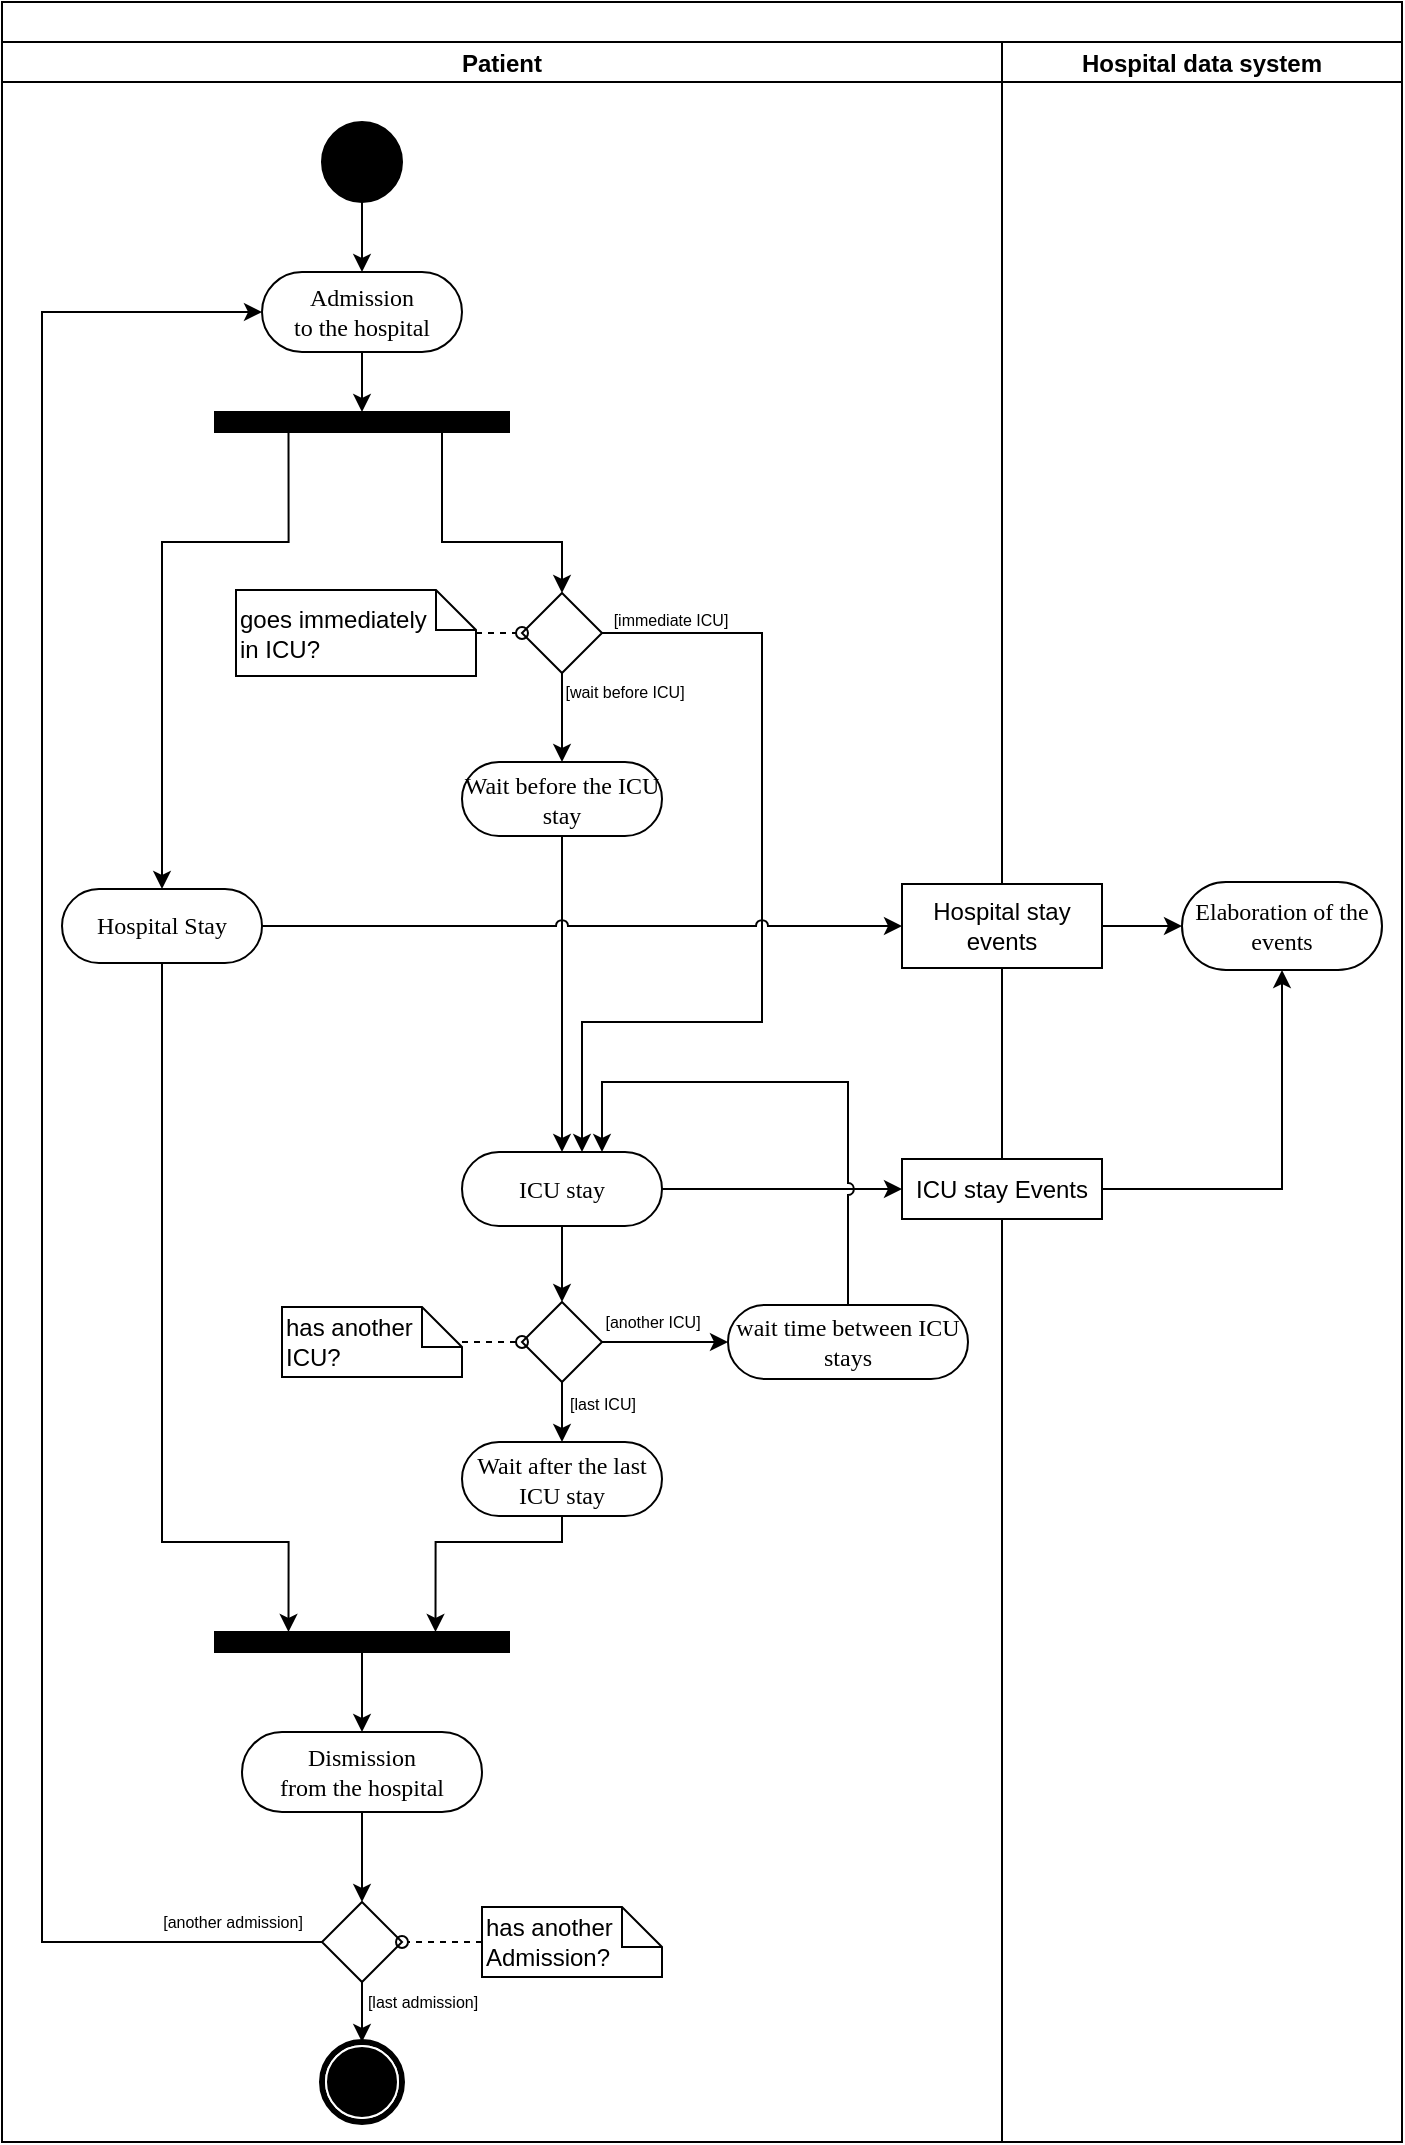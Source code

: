 <mxfile version="20.4.1" type="device"><diagram name="Page-1" id="0783ab3e-0a74-02c8-0abd-f7b4e66b4bec"><mxGraphModel dx="597" dy="762" grid="1" gridSize="10" guides="1" tooltips="1" connect="1" arrows="1" fold="1" page="1" pageScale="1" pageWidth="850" pageHeight="1100" background="none" math="0" shadow="0"><root><mxCell id="0"/><mxCell id="1" parent="0"/><mxCell id="Jz8HPyEA9Hd1BaBrePGz-5" style="edgeStyle=orthogonalEdgeStyle;rounded=0;orthogonalLoop=1;jettySize=auto;html=1;entryX=0.5;entryY=0;entryDx=0;entryDy=0;" edge="1" parent="1" source="Jz8HPyEA9Hd1BaBrePGz-2" target="Jz8HPyEA9Hd1BaBrePGz-4"><mxGeometry relative="1" as="geometry"/></mxCell><mxCell id="Jz8HPyEA9Hd1BaBrePGz-13" style="edgeStyle=orthogonalEdgeStyle;rounded=0;orthogonalLoop=1;jettySize=auto;html=1;exitX=0.25;exitY=1;exitDx=0;exitDy=0;" edge="1" parent="1" source="Jz8HPyEA9Hd1BaBrePGz-4" target="Jz8HPyEA9Hd1BaBrePGz-12"><mxGeometry relative="1" as="geometry"><mxPoint x="1090" y="315" as="sourcePoint"/><Array as="points"><mxPoint x="1073" y="310"/><mxPoint x="1010" y="310"/></Array></mxGeometry></mxCell><mxCell id="Jz8HPyEA9Hd1BaBrePGz-133" style="edgeStyle=orthogonalEdgeStyle;rounded=0;jumpStyle=arc;orthogonalLoop=1;jettySize=auto;html=1;fontSize=8;endArrow=classic;endFill=1;" edge="1" parent="1" source="Jz8HPyEA9Hd1BaBrePGz-4" target="Jz8HPyEA9Hd1BaBrePGz-130"><mxGeometry relative="1" as="geometry"><Array as="points"><mxPoint x="1150" y="310"/><mxPoint x="1210" y="310"/></Array></mxGeometry></mxCell><mxCell id="Jz8HPyEA9Hd1BaBrePGz-4" value="" style="whiteSpace=wrap;html=1;rounded=0;shadow=0;comic=0;labelBackgroundColor=none;strokeWidth=1;fillColor=#000000;fontFamily=Verdana;fontSize=12;align=center;rotation=0;" vertex="1" parent="1"><mxGeometry x="1036.5" y="245" width="147" height="10" as="geometry"/></mxCell><mxCell id="Jz8HPyEA9Hd1BaBrePGz-91" value="" style="swimlane;childLayout=stackLayout;resizeParent=1;resizeParentMax=0;startSize=20;" vertex="1" parent="1"><mxGeometry x="930" y="40" width="700" height="1070" as="geometry"/></mxCell><mxCell id="Jz8HPyEA9Hd1BaBrePGz-112" style="edgeStyle=orthogonalEdgeStyle;rounded=0;orthogonalLoop=1;jettySize=auto;html=1;endArrow=classic;endFill=1;" edge="1" parent="Jz8HPyEA9Hd1BaBrePGz-91" source="Jz8HPyEA9Hd1BaBrePGz-7" target="Jz8HPyEA9Hd1BaBrePGz-104"><mxGeometry relative="1" as="geometry"/></mxCell><mxCell id="Jz8HPyEA9Hd1BaBrePGz-96" value="Patient" style="swimlane;startSize=20;" vertex="1" parent="Jz8HPyEA9Hd1BaBrePGz-91"><mxGeometry y="20" width="500" height="1050" as="geometry"/></mxCell><mxCell id="Jz8HPyEA9Hd1BaBrePGz-12" value="Hospital Stay" style="rounded=1;whiteSpace=wrap;html=1;shadow=0;comic=0;labelBackgroundColor=none;strokeWidth=1;fontFamily=Verdana;fontSize=12;align=center;arcSize=50;" vertex="1" parent="Jz8HPyEA9Hd1BaBrePGz-96"><mxGeometry x="30" y="423.5" width="100" height="37" as="geometry"/></mxCell><mxCell id="Jz8HPyEA9Hd1BaBrePGz-6" value="Wait before the ICU stay" style="rounded=1;whiteSpace=wrap;html=1;shadow=0;comic=0;labelBackgroundColor=none;strokeWidth=1;fontFamily=Verdana;fontSize=12;align=center;arcSize=50;" vertex="1" parent="Jz8HPyEA9Hd1BaBrePGz-96"><mxGeometry x="230" y="360" width="100" height="37" as="geometry"/></mxCell><mxCell id="Jz8HPyEA9Hd1BaBrePGz-115" style="edgeStyle=orthogonalEdgeStyle;rounded=0;jumpStyle=arc;orthogonalLoop=1;jettySize=auto;html=1;endArrow=classic;endFill=1;" edge="1" parent="Jz8HPyEA9Hd1BaBrePGz-96" source="Jz8HPyEA9Hd1BaBrePGz-7" target="Jz8HPyEA9Hd1BaBrePGz-114"><mxGeometry relative="1" as="geometry"/></mxCell><mxCell id="Jz8HPyEA9Hd1BaBrePGz-7" value="ICU stay" style="rounded=1;whiteSpace=wrap;html=1;shadow=0;comic=0;labelBackgroundColor=none;strokeWidth=1;fontFamily=Verdana;fontSize=12;align=center;arcSize=50;" vertex="1" parent="Jz8HPyEA9Hd1BaBrePGz-96"><mxGeometry x="230" y="555" width="100" height="37" as="geometry"/></mxCell><mxCell id="Jz8HPyEA9Hd1BaBrePGz-9" style="edgeStyle=orthogonalEdgeStyle;rounded=0;orthogonalLoop=1;jettySize=auto;html=1;" edge="1" parent="Jz8HPyEA9Hd1BaBrePGz-96" source="Jz8HPyEA9Hd1BaBrePGz-6" target="Jz8HPyEA9Hd1BaBrePGz-7"><mxGeometry relative="1" as="geometry"/></mxCell><mxCell id="Jz8HPyEA9Hd1BaBrePGz-8" value="Wait after the last ICU stay" style="rounded=1;whiteSpace=wrap;html=1;shadow=0;comic=0;labelBackgroundColor=none;strokeWidth=1;fontFamily=Verdana;fontSize=12;align=center;arcSize=50;" vertex="1" parent="Jz8HPyEA9Hd1BaBrePGz-96"><mxGeometry x="230" y="700" width="100" height="37" as="geometry"/></mxCell><mxCell id="Jz8HPyEA9Hd1BaBrePGz-14" value="" style="whiteSpace=wrap;html=1;rounded=0;shadow=0;comic=0;labelBackgroundColor=none;strokeWidth=1;fillColor=#000000;fontFamily=Verdana;fontSize=12;align=center;rotation=0;" vertex="1" parent="Jz8HPyEA9Hd1BaBrePGz-96"><mxGeometry x="106.5" y="795" width="147" height="10" as="geometry"/></mxCell><mxCell id="Jz8HPyEA9Hd1BaBrePGz-15" style="edgeStyle=orthogonalEdgeStyle;rounded=0;orthogonalLoop=1;jettySize=auto;html=1;entryX=0.75;entryY=0;entryDx=0;entryDy=0;" edge="1" parent="Jz8HPyEA9Hd1BaBrePGz-96" source="Jz8HPyEA9Hd1BaBrePGz-8" target="Jz8HPyEA9Hd1BaBrePGz-14"><mxGeometry relative="1" as="geometry"><Array as="points"><mxPoint x="280" y="750"/><mxPoint x="217" y="750"/></Array></mxGeometry></mxCell><mxCell id="Jz8HPyEA9Hd1BaBrePGz-17" value="" style="shape=mxgraph.bpmn.shape;html=1;verticalLabelPosition=bottom;labelBackgroundColor=#ffffff;verticalAlign=top;perimeter=ellipsePerimeter;outline=end;symbol=terminate;rounded=0;shadow=0;comic=0;strokeWidth=1;fontFamily=Verdana;fontSize=12;align=center;" vertex="1" parent="Jz8HPyEA9Hd1BaBrePGz-96"><mxGeometry x="160" y="1000" width="40" height="40" as="geometry"/></mxCell><mxCell id="Jz8HPyEA9Hd1BaBrePGz-124" style="edgeStyle=orthogonalEdgeStyle;rounded=0;jumpStyle=arc;orthogonalLoop=1;jettySize=auto;html=1;fontSize=6;endArrow=classic;endFill=1;" edge="1" parent="Jz8HPyEA9Hd1BaBrePGz-96" source="Jz8HPyEA9Hd1BaBrePGz-18" target="Jz8HPyEA9Hd1BaBrePGz-123"><mxGeometry relative="1" as="geometry"/></mxCell><mxCell id="Jz8HPyEA9Hd1BaBrePGz-18" value="Dismission &lt;br&gt;from the hospital" style="rounded=1;whiteSpace=wrap;html=1;shadow=0;comic=0;labelBackgroundColor=none;strokeWidth=1;fontFamily=Verdana;fontSize=12;align=center;arcSize=50;" vertex="1" parent="Jz8HPyEA9Hd1BaBrePGz-96"><mxGeometry x="120" y="845" width="120" height="40" as="geometry"/></mxCell><mxCell id="Jz8HPyEA9Hd1BaBrePGz-16" style="edgeStyle=orthogonalEdgeStyle;rounded=0;orthogonalLoop=1;jettySize=auto;html=1;entryX=0.25;entryY=0;entryDx=0;entryDy=0;" edge="1" parent="Jz8HPyEA9Hd1BaBrePGz-96" source="Jz8HPyEA9Hd1BaBrePGz-12" target="Jz8HPyEA9Hd1BaBrePGz-14"><mxGeometry relative="1" as="geometry"><mxPoint x="160" y="760" as="targetPoint"/><Array as="points"><mxPoint x="80" y="750"/><mxPoint x="143" y="750"/></Array></mxGeometry></mxCell><mxCell id="Jz8HPyEA9Hd1BaBrePGz-19" style="edgeStyle=orthogonalEdgeStyle;rounded=0;orthogonalLoop=1;jettySize=auto;html=1;" edge="1" parent="Jz8HPyEA9Hd1BaBrePGz-96" source="Jz8HPyEA9Hd1BaBrePGz-14" target="Jz8HPyEA9Hd1BaBrePGz-18"><mxGeometry relative="1" as="geometry"/></mxCell><mxCell id="Jz8HPyEA9Hd1BaBrePGz-2" value="&lt;div&gt;Admission&lt;/div&gt;&lt;div&gt;to the hospital&lt;br&gt;&lt;/div&gt;" style="rounded=1;whiteSpace=wrap;html=1;shadow=0;comic=0;labelBackgroundColor=none;strokeWidth=1;fontFamily=Verdana;fontSize=12;align=center;arcSize=50;" vertex="1" parent="Jz8HPyEA9Hd1BaBrePGz-96"><mxGeometry x="130" y="115" width="100" height="40" as="geometry"/></mxCell><mxCell id="Jz8HPyEA9Hd1BaBrePGz-1" value="" style="ellipse;whiteSpace=wrap;html=1;rounded=0;shadow=0;comic=0;labelBackgroundColor=none;strokeWidth=1;fillColor=#000000;fontFamily=Verdana;fontSize=12;align=center;" vertex="1" parent="Jz8HPyEA9Hd1BaBrePGz-96"><mxGeometry x="160" y="40" width="40" height="40" as="geometry"/></mxCell><mxCell id="Jz8HPyEA9Hd1BaBrePGz-3" style="edgeStyle=orthogonalEdgeStyle;rounded=0;orthogonalLoop=1;jettySize=auto;html=1;" edge="1" parent="Jz8HPyEA9Hd1BaBrePGz-96" source="Jz8HPyEA9Hd1BaBrePGz-1" target="Jz8HPyEA9Hd1BaBrePGz-2"><mxGeometry relative="1" as="geometry"/></mxCell><mxCell id="Jz8HPyEA9Hd1BaBrePGz-116" value="&lt;font style=&quot;font-size: 8px;&quot;&gt;[last ICU]&lt;/font&gt;" style="edgeStyle=orthogonalEdgeStyle;rounded=0;jumpStyle=arc;orthogonalLoop=1;jettySize=auto;html=1;endArrow=classic;endFill=1;" edge="1" parent="Jz8HPyEA9Hd1BaBrePGz-96" source="Jz8HPyEA9Hd1BaBrePGz-114" target="Jz8HPyEA9Hd1BaBrePGz-8"><mxGeometry x="0.2" y="20" relative="1" as="geometry"><mxPoint as="offset"/></mxGeometry></mxCell><mxCell id="Jz8HPyEA9Hd1BaBrePGz-118" style="edgeStyle=orthogonalEdgeStyle;rounded=0;jumpStyle=arc;orthogonalLoop=1;jettySize=auto;html=1;endArrow=classic;endFill=1;" edge="1" parent="Jz8HPyEA9Hd1BaBrePGz-96" source="Jz8HPyEA9Hd1BaBrePGz-114" target="Jz8HPyEA9Hd1BaBrePGz-117"><mxGeometry relative="1" as="geometry"><Array as="points"><mxPoint x="320" y="650"/><mxPoint x="320" y="650"/></Array></mxGeometry></mxCell><mxCell id="Jz8HPyEA9Hd1BaBrePGz-122" value="&lt;font style=&quot;font-size: 8px;&quot;&gt;[another ICU]&lt;/font&gt;" style="edgeLabel;html=1;align=center;verticalAlign=middle;resizable=0;points=[];" vertex="1" connectable="0" parent="Jz8HPyEA9Hd1BaBrePGz-118"><mxGeometry x="-0.259" y="1" relative="1" as="geometry"><mxPoint x="1" y="-10" as="offset"/></mxGeometry></mxCell><mxCell id="Jz8HPyEA9Hd1BaBrePGz-114" value="" style="rhombus;whiteSpace=wrap;html=1;" vertex="1" parent="Jz8HPyEA9Hd1BaBrePGz-96"><mxGeometry x="260" y="630" width="40" height="40" as="geometry"/></mxCell><mxCell id="Jz8HPyEA9Hd1BaBrePGz-119" style="edgeStyle=orthogonalEdgeStyle;rounded=0;jumpStyle=arc;orthogonalLoop=1;jettySize=auto;html=1;endArrow=classic;endFill=1;exitX=0.5;exitY=0;exitDx=0;exitDy=0;" edge="1" parent="Jz8HPyEA9Hd1BaBrePGz-96" source="Jz8HPyEA9Hd1BaBrePGz-117" target="Jz8HPyEA9Hd1BaBrePGz-7"><mxGeometry relative="1" as="geometry"><Array as="points"><mxPoint x="423" y="520"/><mxPoint x="300" y="520"/></Array></mxGeometry></mxCell><mxCell id="Jz8HPyEA9Hd1BaBrePGz-117" value="wait time between ICU stays" style="rounded=1;whiteSpace=wrap;html=1;shadow=0;comic=0;labelBackgroundColor=none;strokeWidth=1;fontFamily=Verdana;fontSize=12;align=center;arcSize=50;" vertex="1" parent="Jz8HPyEA9Hd1BaBrePGz-96"><mxGeometry x="363" y="631.5" width="120" height="37" as="geometry"/></mxCell><mxCell id="Jz8HPyEA9Hd1BaBrePGz-121" style="rounded=0;jumpStyle=arc;orthogonalLoop=1;jettySize=auto;html=1;endArrow=oval;endFill=0;dashed=1;" edge="1" parent="Jz8HPyEA9Hd1BaBrePGz-96" source="Jz8HPyEA9Hd1BaBrePGz-120" target="Jz8HPyEA9Hd1BaBrePGz-114"><mxGeometry relative="1" as="geometry"/></mxCell><mxCell id="Jz8HPyEA9Hd1BaBrePGz-120" value="&lt;div align=&quot;left&quot;&gt;has another &lt;br&gt;ICU?&lt;/div&gt;" style="shape=note;size=20;whiteSpace=wrap;html=1;align=left;" vertex="1" parent="Jz8HPyEA9Hd1BaBrePGz-96"><mxGeometry x="140" y="632.5" width="90" height="35" as="geometry"/></mxCell><mxCell id="Jz8HPyEA9Hd1BaBrePGz-125" style="edgeStyle=orthogonalEdgeStyle;rounded=0;jumpStyle=arc;orthogonalLoop=1;jettySize=auto;html=1;fontSize=6;endArrow=classic;endFill=1;" edge="1" parent="Jz8HPyEA9Hd1BaBrePGz-96" source="Jz8HPyEA9Hd1BaBrePGz-123" target="Jz8HPyEA9Hd1BaBrePGz-2"><mxGeometry relative="1" as="geometry"><Array as="points"><mxPoint x="20" y="950"/><mxPoint x="20" y="135"/></Array></mxGeometry></mxCell><mxCell id="Jz8HPyEA9Hd1BaBrePGz-129" value="&lt;font style=&quot;font-size: 8px;&quot;&gt;[another admission]&lt;/font&gt;" style="edgeLabel;html=1;align=center;verticalAlign=middle;resizable=0;points=[];fontSize=6;" vertex="1" connectable="0" parent="Jz8HPyEA9Hd1BaBrePGz-125"><mxGeometry x="-0.879" y="3" relative="1" as="geometry"><mxPoint x="19" y="-13" as="offset"/></mxGeometry></mxCell><mxCell id="Jz8HPyEA9Hd1BaBrePGz-126" value="&lt;font style=&quot;font-size: 8px;&quot;&gt;[last admission]&lt;/font&gt;" style="edgeStyle=orthogonalEdgeStyle;rounded=0;jumpStyle=arc;orthogonalLoop=1;jettySize=auto;html=1;fontSize=6;endArrow=classic;endFill=1;" edge="1" parent="Jz8HPyEA9Hd1BaBrePGz-96" source="Jz8HPyEA9Hd1BaBrePGz-123" target="Jz8HPyEA9Hd1BaBrePGz-17"><mxGeometry x="-0.597" y="30" relative="1" as="geometry"><mxPoint as="offset"/></mxGeometry></mxCell><mxCell id="Jz8HPyEA9Hd1BaBrePGz-123" value="" style="rhombus;whiteSpace=wrap;html=1;" vertex="1" parent="Jz8HPyEA9Hd1BaBrePGz-96"><mxGeometry x="160" y="930" width="40" height="40" as="geometry"/></mxCell><mxCell id="Jz8HPyEA9Hd1BaBrePGz-128" style="edgeStyle=orthogonalEdgeStyle;rounded=0;jumpStyle=arc;orthogonalLoop=1;jettySize=auto;html=1;fontSize=6;endArrow=oval;endFill=0;dashed=1;" edge="1" parent="Jz8HPyEA9Hd1BaBrePGz-96" source="Jz8HPyEA9Hd1BaBrePGz-127" target="Jz8HPyEA9Hd1BaBrePGz-123"><mxGeometry relative="1" as="geometry"/></mxCell><mxCell id="Jz8HPyEA9Hd1BaBrePGz-127" value="&lt;div align=&quot;left&quot;&gt;has another &lt;br&gt;Admission?&lt;br&gt;&lt;/div&gt;" style="shape=note;size=20;whiteSpace=wrap;html=1;align=left;" vertex="1" parent="Jz8HPyEA9Hd1BaBrePGz-96"><mxGeometry x="240" y="932.5" width="90" height="35" as="geometry"/></mxCell><mxCell id="Jz8HPyEA9Hd1BaBrePGz-132" style="edgeStyle=orthogonalEdgeStyle;rounded=0;jumpStyle=arc;orthogonalLoop=1;jettySize=auto;html=1;entryX=0.5;entryY=0;entryDx=0;entryDy=0;fontSize=8;endArrow=classic;endFill=1;" edge="1" parent="Jz8HPyEA9Hd1BaBrePGz-96" source="Jz8HPyEA9Hd1BaBrePGz-130" target="Jz8HPyEA9Hd1BaBrePGz-6"><mxGeometry relative="1" as="geometry"/></mxCell><mxCell id="Jz8HPyEA9Hd1BaBrePGz-139" value="[wait before ICU]" style="edgeLabel;html=1;align=center;verticalAlign=middle;resizable=0;points=[];fontSize=8;" vertex="1" connectable="0" parent="Jz8HPyEA9Hd1BaBrePGz-132"><mxGeometry x="-0.288" relative="1" as="geometry"><mxPoint x="31" y="-7" as="offset"/></mxGeometry></mxCell><mxCell id="Jz8HPyEA9Hd1BaBrePGz-134" style="edgeStyle=orthogonalEdgeStyle;rounded=0;jumpStyle=arc;orthogonalLoop=1;jettySize=auto;html=1;fontSize=8;endArrow=classic;endFill=1;" edge="1" parent="Jz8HPyEA9Hd1BaBrePGz-96" source="Jz8HPyEA9Hd1BaBrePGz-130" target="Jz8HPyEA9Hd1BaBrePGz-7"><mxGeometry relative="1" as="geometry"><Array as="points"><mxPoint x="380" y="295"/><mxPoint x="380" y="490"/><mxPoint x="290" y="490"/></Array></mxGeometry></mxCell><mxCell id="Jz8HPyEA9Hd1BaBrePGz-138" value="[immediate ICU]" style="edgeLabel;html=1;align=center;verticalAlign=middle;resizable=0;points=[];fontSize=8;" vertex="1" connectable="0" parent="Jz8HPyEA9Hd1BaBrePGz-134"><mxGeometry x="-0.763" y="-2" relative="1" as="geometry"><mxPoint x="-17" y="-9" as="offset"/></mxGeometry></mxCell><mxCell id="Jz8HPyEA9Hd1BaBrePGz-130" value="" style="rhombus;whiteSpace=wrap;html=1;" vertex="1" parent="Jz8HPyEA9Hd1BaBrePGz-96"><mxGeometry x="260" y="275.5" width="40" height="40" as="geometry"/></mxCell><mxCell id="Jz8HPyEA9Hd1BaBrePGz-136" style="rounded=0;jumpStyle=arc;orthogonalLoop=1;jettySize=auto;html=1;fontSize=8;endArrow=oval;endFill=0;dashed=1;" edge="1" parent="Jz8HPyEA9Hd1BaBrePGz-96" source="Jz8HPyEA9Hd1BaBrePGz-135" target="Jz8HPyEA9Hd1BaBrePGz-130"><mxGeometry relative="1" as="geometry"/></mxCell><mxCell id="Jz8HPyEA9Hd1BaBrePGz-135" value="goes immediately&lt;br&gt;in ICU?" style="shape=note;size=20;whiteSpace=wrap;html=1;align=left;" vertex="1" parent="Jz8HPyEA9Hd1BaBrePGz-96"><mxGeometry x="117" y="274" width="120" height="43" as="geometry"/></mxCell><mxCell id="Jz8HPyEA9Hd1BaBrePGz-110" style="edgeStyle=orthogonalEdgeStyle;rounded=0;orthogonalLoop=1;jettySize=auto;html=1;endArrow=classic;endFill=1;jumpStyle=arc;" edge="1" parent="Jz8HPyEA9Hd1BaBrePGz-91" source="Jz8HPyEA9Hd1BaBrePGz-12" target="Jz8HPyEA9Hd1BaBrePGz-109"><mxGeometry relative="1" as="geometry"/></mxCell><mxCell id="Jz8HPyEA9Hd1BaBrePGz-92" value="Hospital data system" style="swimlane;startSize=20;" vertex="1" parent="Jz8HPyEA9Hd1BaBrePGz-91"><mxGeometry x="500" y="20" width="200" height="1050" as="geometry"/></mxCell><mxCell id="Jz8HPyEA9Hd1BaBrePGz-100" value="Elaboration of the events" style="rounded=1;whiteSpace=wrap;html=1;shadow=0;comic=0;labelBackgroundColor=none;strokeWidth=1;fontFamily=Verdana;fontSize=12;align=center;arcSize=50;" vertex="1" parent="Jz8HPyEA9Hd1BaBrePGz-92"><mxGeometry x="90" y="420" width="100" height="44" as="geometry"/></mxCell><mxCell id="Jz8HPyEA9Hd1BaBrePGz-105" style="edgeStyle=orthogonalEdgeStyle;rounded=0;orthogonalLoop=1;jettySize=auto;html=1;endArrow=classic;endFill=1;" edge="1" parent="Jz8HPyEA9Hd1BaBrePGz-92" source="Jz8HPyEA9Hd1BaBrePGz-104" target="Jz8HPyEA9Hd1BaBrePGz-100"><mxGeometry relative="1" as="geometry"><mxPoint x="50.0" y="624.571" as="sourcePoint"/><mxPoint x="230.059" y="463" as="targetPoint"/><Array as="points"><mxPoint x="140" y="574"/></Array></mxGeometry></mxCell><mxCell id="Jz8HPyEA9Hd1BaBrePGz-104" value="ICU stay Events" style="rounded=0;whiteSpace=wrap;html=1;" vertex="1" parent="Jz8HPyEA9Hd1BaBrePGz-92"><mxGeometry x="-50" y="558.5" width="100" height="30" as="geometry"/></mxCell><mxCell id="Jz8HPyEA9Hd1BaBrePGz-111" style="edgeStyle=orthogonalEdgeStyle;rounded=0;orthogonalLoop=1;jettySize=auto;html=1;endArrow=classic;endFill=1;" edge="1" parent="Jz8HPyEA9Hd1BaBrePGz-92" source="Jz8HPyEA9Hd1BaBrePGz-109" target="Jz8HPyEA9Hd1BaBrePGz-100"><mxGeometry relative="1" as="geometry"><Array as="points"><mxPoint x="90" y="443"/><mxPoint x="90" y="441"/></Array></mxGeometry></mxCell><mxCell id="Jz8HPyEA9Hd1BaBrePGz-109" value="Hospital stay events" style="rounded=0;whiteSpace=wrap;html=1;" vertex="1" parent="Jz8HPyEA9Hd1BaBrePGz-92"><mxGeometry x="-50" y="421" width="100" height="42" as="geometry"/></mxCell></root></mxGraphModel></diagram></mxfile>